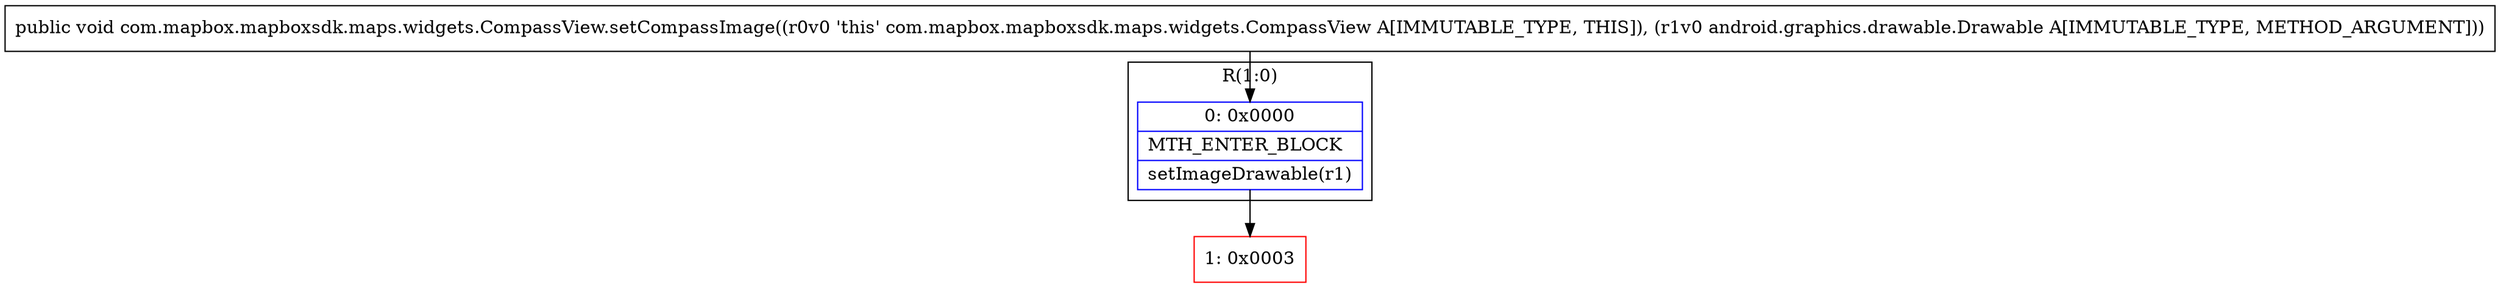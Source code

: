 digraph "CFG forcom.mapbox.mapboxsdk.maps.widgets.CompassView.setCompassImage(Landroid\/graphics\/drawable\/Drawable;)V" {
subgraph cluster_Region_1440324011 {
label = "R(1:0)";
node [shape=record,color=blue];
Node_0 [shape=record,label="{0\:\ 0x0000|MTH_ENTER_BLOCK\l|setImageDrawable(r1)\l}"];
}
Node_1 [shape=record,color=red,label="{1\:\ 0x0003}"];
MethodNode[shape=record,label="{public void com.mapbox.mapboxsdk.maps.widgets.CompassView.setCompassImage((r0v0 'this' com.mapbox.mapboxsdk.maps.widgets.CompassView A[IMMUTABLE_TYPE, THIS]), (r1v0 android.graphics.drawable.Drawable A[IMMUTABLE_TYPE, METHOD_ARGUMENT])) }"];
MethodNode -> Node_0;
Node_0 -> Node_1;
}

